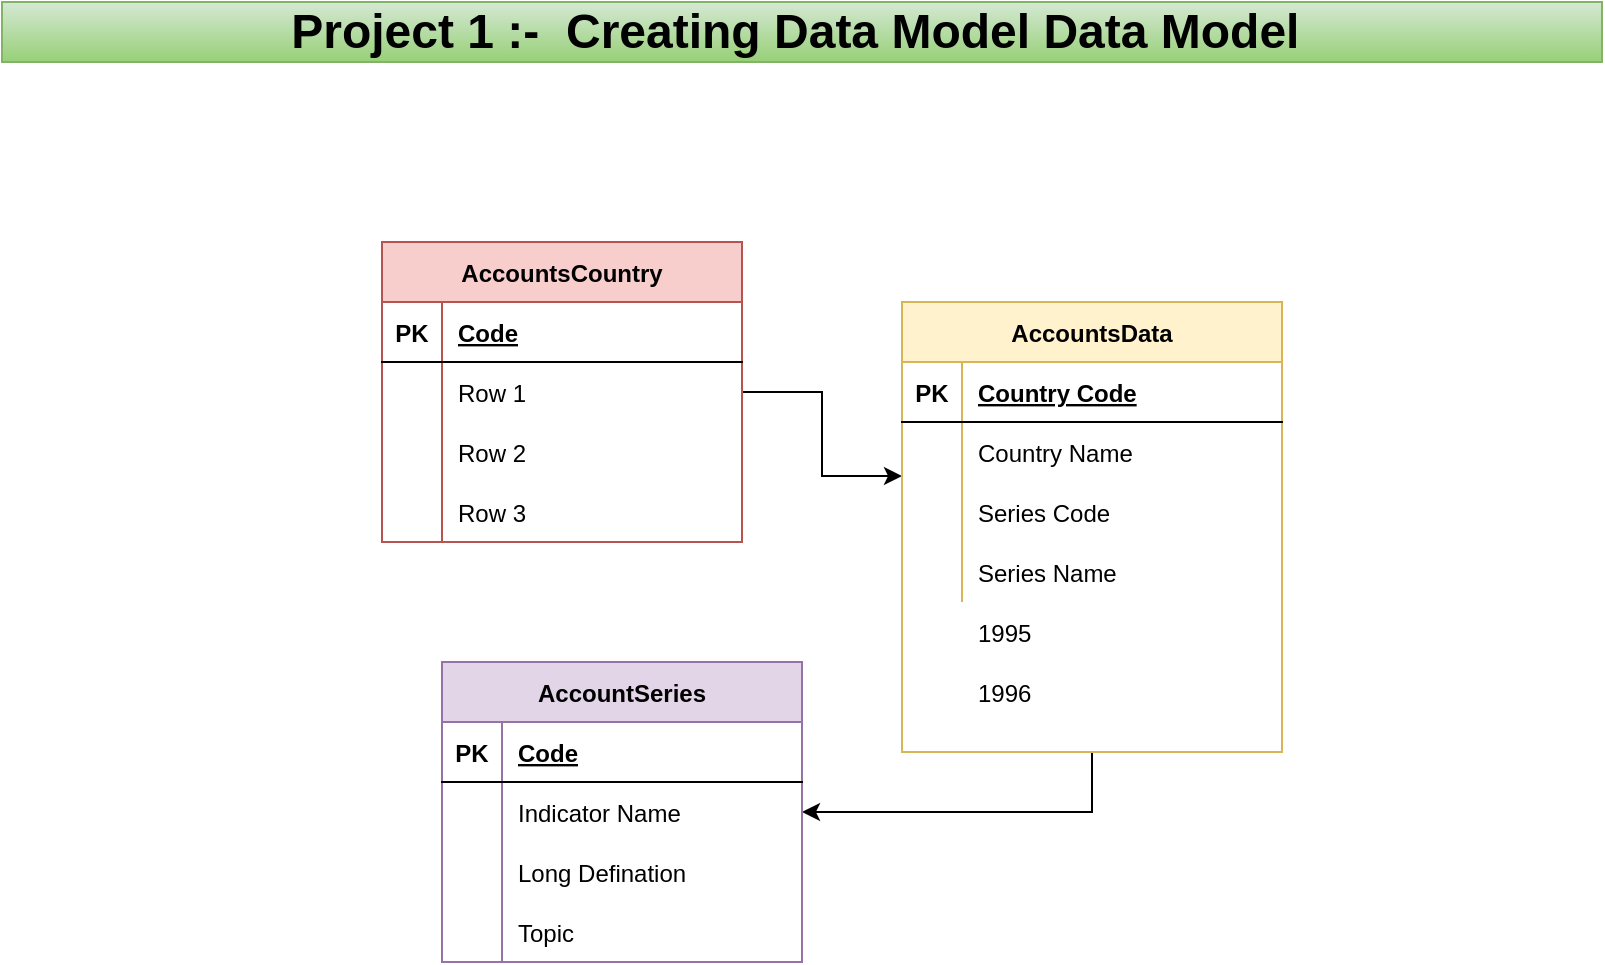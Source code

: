 <mxfile version="20.8.16" type="device"><diagram name="Page-1" id="9f46799a-70d6-7492-0946-bef42562c5a5"><mxGraphModel dx="1016" dy="598" grid="1" gridSize="10" guides="1" tooltips="1" connect="1" arrows="1" fold="1" page="1" pageScale="1" pageWidth="1100" pageHeight="850" background="none" math="0" shadow="0"><root><mxCell id="0"/><mxCell id="1" parent="0"/><mxCell id="anarbGOQSCT7dP3cIafP-10" value="&lt;b&gt;&lt;font style=&quot;font-size: 24px;&quot;&gt;Project 1 :-&amp;nbsp; Creating Data Model Data Model&amp;nbsp;&lt;/font&gt;&lt;/b&gt;" style="text;align=center;fillColor=#d5e8d4;html=1;verticalAlign=middle;whiteSpace=wrap;rounded=0;gradientColor=#97d077;strokeColor=#82b366;" parent="1" vertex="1"><mxGeometry x="50" y="50" width="800" height="30" as="geometry"/></mxCell><mxCell id="UaT44eiN__bxbXafqqsO-40" style="edgeStyle=orthogonalEdgeStyle;rounded=0;orthogonalLoop=1;jettySize=auto;html=1;entryX=0;entryY=-0.1;entryDx=0;entryDy=0;entryPerimeter=0;" edge="1" parent="1" source="UaT44eiN__bxbXafqqsO-1" target="UaT44eiN__bxbXafqqsO-21"><mxGeometry relative="1" as="geometry"/></mxCell><mxCell id="UaT44eiN__bxbXafqqsO-1" value="AccountsCountry" style="shape=table;startSize=30;container=1;collapsible=1;childLayout=tableLayout;fixedRows=1;rowLines=0;fontStyle=1;align=center;resizeLast=1;fillColor=#f8cecc;strokeColor=#b85450;" vertex="1" parent="1"><mxGeometry x="240" y="170" width="180" height="150" as="geometry"/></mxCell><mxCell id="UaT44eiN__bxbXafqqsO-2" value="" style="shape=tableRow;horizontal=0;startSize=0;swimlaneHead=0;swimlaneBody=0;fillColor=none;collapsible=0;dropTarget=0;points=[[0,0.5],[1,0.5]];portConstraint=eastwest;top=0;left=0;right=0;bottom=1;" vertex="1" parent="UaT44eiN__bxbXafqqsO-1"><mxGeometry y="30" width="180" height="30" as="geometry"/></mxCell><mxCell id="UaT44eiN__bxbXafqqsO-3" value="PK" style="shape=partialRectangle;connectable=0;fillColor=none;top=0;left=0;bottom=0;right=0;fontStyle=1;overflow=hidden;" vertex="1" parent="UaT44eiN__bxbXafqqsO-2"><mxGeometry width="30" height="30" as="geometry"><mxRectangle width="30" height="30" as="alternateBounds"/></mxGeometry></mxCell><mxCell id="UaT44eiN__bxbXafqqsO-4" value="Code" style="shape=partialRectangle;connectable=0;fillColor=none;top=0;left=0;bottom=0;right=0;align=left;spacingLeft=6;fontStyle=5;overflow=hidden;" vertex="1" parent="UaT44eiN__bxbXafqqsO-2"><mxGeometry x="30" width="150" height="30" as="geometry"><mxRectangle width="150" height="30" as="alternateBounds"/></mxGeometry></mxCell><mxCell id="UaT44eiN__bxbXafqqsO-5" value="" style="shape=tableRow;horizontal=0;startSize=0;swimlaneHead=0;swimlaneBody=0;fillColor=none;collapsible=0;dropTarget=0;points=[[0,0.5],[1,0.5]];portConstraint=eastwest;top=0;left=0;right=0;bottom=0;" vertex="1" parent="UaT44eiN__bxbXafqqsO-1"><mxGeometry y="60" width="180" height="30" as="geometry"/></mxCell><mxCell id="UaT44eiN__bxbXafqqsO-6" value="" style="shape=partialRectangle;connectable=0;fillColor=none;top=0;left=0;bottom=0;right=0;editable=1;overflow=hidden;" vertex="1" parent="UaT44eiN__bxbXafqqsO-5"><mxGeometry width="30" height="30" as="geometry"><mxRectangle width="30" height="30" as="alternateBounds"/></mxGeometry></mxCell><mxCell id="UaT44eiN__bxbXafqqsO-7" value="Row 1" style="shape=partialRectangle;connectable=0;fillColor=none;top=0;left=0;bottom=0;right=0;align=left;spacingLeft=6;overflow=hidden;" vertex="1" parent="UaT44eiN__bxbXafqqsO-5"><mxGeometry x="30" width="150" height="30" as="geometry"><mxRectangle width="150" height="30" as="alternateBounds"/></mxGeometry></mxCell><mxCell id="UaT44eiN__bxbXafqqsO-8" value="" style="shape=tableRow;horizontal=0;startSize=0;swimlaneHead=0;swimlaneBody=0;fillColor=none;collapsible=0;dropTarget=0;points=[[0,0.5],[1,0.5]];portConstraint=eastwest;top=0;left=0;right=0;bottom=0;" vertex="1" parent="UaT44eiN__bxbXafqqsO-1"><mxGeometry y="90" width="180" height="30" as="geometry"/></mxCell><mxCell id="UaT44eiN__bxbXafqqsO-9" value="" style="shape=partialRectangle;connectable=0;fillColor=none;top=0;left=0;bottom=0;right=0;editable=1;overflow=hidden;" vertex="1" parent="UaT44eiN__bxbXafqqsO-8"><mxGeometry width="30" height="30" as="geometry"><mxRectangle width="30" height="30" as="alternateBounds"/></mxGeometry></mxCell><mxCell id="UaT44eiN__bxbXafqqsO-10" value="Row 2" style="shape=partialRectangle;connectable=0;fillColor=none;top=0;left=0;bottom=0;right=0;align=left;spacingLeft=6;overflow=hidden;" vertex="1" parent="UaT44eiN__bxbXafqqsO-8"><mxGeometry x="30" width="150" height="30" as="geometry"><mxRectangle width="150" height="30" as="alternateBounds"/></mxGeometry></mxCell><mxCell id="UaT44eiN__bxbXafqqsO-11" value="" style="shape=tableRow;horizontal=0;startSize=0;swimlaneHead=0;swimlaneBody=0;fillColor=none;collapsible=0;dropTarget=0;points=[[0,0.5],[1,0.5]];portConstraint=eastwest;top=0;left=0;right=0;bottom=0;" vertex="1" parent="UaT44eiN__bxbXafqqsO-1"><mxGeometry y="120" width="180" height="30" as="geometry"/></mxCell><mxCell id="UaT44eiN__bxbXafqqsO-12" value="" style="shape=partialRectangle;connectable=0;fillColor=none;top=0;left=0;bottom=0;right=0;editable=1;overflow=hidden;" vertex="1" parent="UaT44eiN__bxbXafqqsO-11"><mxGeometry width="30" height="30" as="geometry"><mxRectangle width="30" height="30" as="alternateBounds"/></mxGeometry></mxCell><mxCell id="UaT44eiN__bxbXafqqsO-13" value="Row 3" style="shape=partialRectangle;connectable=0;fillColor=none;top=0;left=0;bottom=0;right=0;align=left;spacingLeft=6;overflow=hidden;" vertex="1" parent="UaT44eiN__bxbXafqqsO-11"><mxGeometry x="30" width="150" height="30" as="geometry"><mxRectangle width="150" height="30" as="alternateBounds"/></mxGeometry></mxCell><mxCell id="UaT44eiN__bxbXafqqsO-41" style="edgeStyle=orthogonalEdgeStyle;rounded=0;orthogonalLoop=1;jettySize=auto;html=1;entryX=1;entryY=0.5;entryDx=0;entryDy=0;" edge="1" parent="1" source="UaT44eiN__bxbXafqqsO-14" target="UaT44eiN__bxbXafqqsO-46"><mxGeometry relative="1" as="geometry"><mxPoint x="550" y="455" as="targetPoint"/></mxGeometry></mxCell><mxCell id="UaT44eiN__bxbXafqqsO-14" value="AccountsData" style="shape=table;startSize=30;container=1;collapsible=1;childLayout=tableLayout;fixedRows=1;rowLines=0;fontStyle=1;align=center;resizeLast=1;fillColor=#fff2cc;strokeColor=#d6b656;" vertex="1" parent="1"><mxGeometry x="500" y="200" width="190" height="225" as="geometry"><mxRectangle x="620" y="275" width="120" height="30" as="alternateBounds"/></mxGeometry></mxCell><mxCell id="UaT44eiN__bxbXafqqsO-15" value="" style="shape=tableRow;horizontal=0;startSize=0;swimlaneHead=0;swimlaneBody=0;fillColor=none;collapsible=0;dropTarget=0;points=[[0,0.5],[1,0.5]];portConstraint=eastwest;top=0;left=0;right=0;bottom=1;" vertex="1" parent="UaT44eiN__bxbXafqqsO-14"><mxGeometry y="30" width="190" height="30" as="geometry"/></mxCell><mxCell id="UaT44eiN__bxbXafqqsO-16" value="PK" style="shape=partialRectangle;connectable=0;fillColor=none;top=0;left=0;bottom=0;right=0;fontStyle=1;overflow=hidden;" vertex="1" parent="UaT44eiN__bxbXafqqsO-15"><mxGeometry width="30" height="30" as="geometry"><mxRectangle width="30" height="30" as="alternateBounds"/></mxGeometry></mxCell><mxCell id="UaT44eiN__bxbXafqqsO-17" value="Country Code" style="shape=partialRectangle;connectable=0;fillColor=none;top=0;left=0;bottom=0;right=0;align=left;spacingLeft=6;fontStyle=5;overflow=hidden;" vertex="1" parent="UaT44eiN__bxbXafqqsO-15"><mxGeometry x="30" width="160" height="30" as="geometry"><mxRectangle width="160" height="30" as="alternateBounds"/></mxGeometry></mxCell><mxCell id="UaT44eiN__bxbXafqqsO-18" value="" style="shape=tableRow;horizontal=0;startSize=0;swimlaneHead=0;swimlaneBody=0;fillColor=none;collapsible=0;dropTarget=0;points=[[0,0.5],[1,0.5]];portConstraint=eastwest;top=0;left=0;right=0;bottom=0;" vertex="1" parent="UaT44eiN__bxbXafqqsO-14"><mxGeometry y="60" width="190" height="30" as="geometry"/></mxCell><mxCell id="UaT44eiN__bxbXafqqsO-19" value="" style="shape=partialRectangle;connectable=0;fillColor=none;top=0;left=0;bottom=0;right=0;editable=1;overflow=hidden;" vertex="1" parent="UaT44eiN__bxbXafqqsO-18"><mxGeometry width="30" height="30" as="geometry"><mxRectangle width="30" height="30" as="alternateBounds"/></mxGeometry></mxCell><mxCell id="UaT44eiN__bxbXafqqsO-20" value="Country Name" style="shape=partialRectangle;connectable=0;fillColor=none;top=0;left=0;bottom=0;right=0;align=left;spacingLeft=6;overflow=hidden;" vertex="1" parent="UaT44eiN__bxbXafqqsO-18"><mxGeometry x="30" width="160" height="30" as="geometry"><mxRectangle width="160" height="30" as="alternateBounds"/></mxGeometry></mxCell><mxCell id="UaT44eiN__bxbXafqqsO-21" value="" style="shape=tableRow;horizontal=0;startSize=0;swimlaneHead=0;swimlaneBody=0;fillColor=none;collapsible=0;dropTarget=0;points=[[0,0.5],[1,0.5]];portConstraint=eastwest;top=0;left=0;right=0;bottom=0;" vertex="1" parent="UaT44eiN__bxbXafqqsO-14"><mxGeometry y="90" width="190" height="30" as="geometry"/></mxCell><mxCell id="UaT44eiN__bxbXafqqsO-22" value="" style="shape=partialRectangle;connectable=0;fillColor=none;top=0;left=0;bottom=0;right=0;editable=1;overflow=hidden;" vertex="1" parent="UaT44eiN__bxbXafqqsO-21"><mxGeometry width="30" height="30" as="geometry"><mxRectangle width="30" height="30" as="alternateBounds"/></mxGeometry></mxCell><mxCell id="UaT44eiN__bxbXafqqsO-23" value="Series Code" style="shape=partialRectangle;connectable=0;fillColor=none;top=0;left=0;bottom=0;right=0;align=left;spacingLeft=6;overflow=hidden;" vertex="1" parent="UaT44eiN__bxbXafqqsO-21"><mxGeometry x="30" width="160" height="30" as="geometry"><mxRectangle width="160" height="30" as="alternateBounds"/></mxGeometry></mxCell><mxCell id="UaT44eiN__bxbXafqqsO-24" value="" style="shape=tableRow;horizontal=0;startSize=0;swimlaneHead=0;swimlaneBody=0;fillColor=none;collapsible=0;dropTarget=0;points=[[0,0.5],[1,0.5]];portConstraint=eastwest;top=0;left=0;right=0;bottom=0;" vertex="1" parent="UaT44eiN__bxbXafqqsO-14"><mxGeometry y="120" width="190" height="30" as="geometry"/></mxCell><mxCell id="UaT44eiN__bxbXafqqsO-25" value="" style="shape=partialRectangle;connectable=0;fillColor=none;top=0;left=0;bottom=0;right=0;editable=1;overflow=hidden;" vertex="1" parent="UaT44eiN__bxbXafqqsO-24"><mxGeometry width="30" height="30" as="geometry"><mxRectangle width="30" height="30" as="alternateBounds"/></mxGeometry></mxCell><mxCell id="UaT44eiN__bxbXafqqsO-26" value="Series Name" style="shape=partialRectangle;connectable=0;fillColor=none;top=0;left=0;bottom=0;right=0;align=left;spacingLeft=6;overflow=hidden;" vertex="1" parent="UaT44eiN__bxbXafqqsO-24"><mxGeometry x="30" width="160" height="30" as="geometry"><mxRectangle width="160" height="30" as="alternateBounds"/></mxGeometry></mxCell><mxCell id="UaT44eiN__bxbXafqqsO-42" value="AccountSeries" style="shape=table;startSize=30;container=1;collapsible=1;childLayout=tableLayout;fixedRows=1;rowLines=0;fontStyle=1;align=center;resizeLast=1;fillColor=#e1d5e7;strokeColor=#9673a6;" vertex="1" parent="1"><mxGeometry x="270" y="380" width="180" height="150" as="geometry"/></mxCell><mxCell id="UaT44eiN__bxbXafqqsO-43" value="" style="shape=tableRow;horizontal=0;startSize=0;swimlaneHead=0;swimlaneBody=0;fillColor=none;collapsible=0;dropTarget=0;points=[[0,0.5],[1,0.5]];portConstraint=eastwest;top=0;left=0;right=0;bottom=1;" vertex="1" parent="UaT44eiN__bxbXafqqsO-42"><mxGeometry y="30" width="180" height="30" as="geometry"/></mxCell><mxCell id="UaT44eiN__bxbXafqqsO-44" value="PK" style="shape=partialRectangle;connectable=0;fillColor=none;top=0;left=0;bottom=0;right=0;fontStyle=1;overflow=hidden;" vertex="1" parent="UaT44eiN__bxbXafqqsO-43"><mxGeometry width="30" height="30" as="geometry"><mxRectangle width="30" height="30" as="alternateBounds"/></mxGeometry></mxCell><mxCell id="UaT44eiN__bxbXafqqsO-45" value="Code" style="shape=partialRectangle;connectable=0;fillColor=none;top=0;left=0;bottom=0;right=0;align=left;spacingLeft=6;fontStyle=5;overflow=hidden;" vertex="1" parent="UaT44eiN__bxbXafqqsO-43"><mxGeometry x="30" width="150" height="30" as="geometry"><mxRectangle width="150" height="30" as="alternateBounds"/></mxGeometry></mxCell><mxCell id="UaT44eiN__bxbXafqqsO-46" value="" style="shape=tableRow;horizontal=0;startSize=0;swimlaneHead=0;swimlaneBody=0;fillColor=none;collapsible=0;dropTarget=0;points=[[0,0.5],[1,0.5]];portConstraint=eastwest;top=0;left=0;right=0;bottom=0;" vertex="1" parent="UaT44eiN__bxbXafqqsO-42"><mxGeometry y="60" width="180" height="30" as="geometry"/></mxCell><mxCell id="UaT44eiN__bxbXafqqsO-47" value="" style="shape=partialRectangle;connectable=0;fillColor=none;top=0;left=0;bottom=0;right=0;editable=1;overflow=hidden;" vertex="1" parent="UaT44eiN__bxbXafqqsO-46"><mxGeometry width="30" height="30" as="geometry"><mxRectangle width="30" height="30" as="alternateBounds"/></mxGeometry></mxCell><mxCell id="UaT44eiN__bxbXafqqsO-48" value="Indicator Name    " style="shape=partialRectangle;connectable=0;fillColor=none;top=0;left=0;bottom=0;right=0;align=left;spacingLeft=6;overflow=hidden;" vertex="1" parent="UaT44eiN__bxbXafqqsO-46"><mxGeometry x="30" width="150" height="30" as="geometry"><mxRectangle width="150" height="30" as="alternateBounds"/></mxGeometry></mxCell><mxCell id="UaT44eiN__bxbXafqqsO-49" value="" style="shape=tableRow;horizontal=0;startSize=0;swimlaneHead=0;swimlaneBody=0;fillColor=none;collapsible=0;dropTarget=0;points=[[0,0.5],[1,0.5]];portConstraint=eastwest;top=0;left=0;right=0;bottom=0;" vertex="1" parent="UaT44eiN__bxbXafqqsO-42"><mxGeometry y="90" width="180" height="30" as="geometry"/></mxCell><mxCell id="UaT44eiN__bxbXafqqsO-50" value="" style="shape=partialRectangle;connectable=0;fillColor=none;top=0;left=0;bottom=0;right=0;editable=1;overflow=hidden;" vertex="1" parent="UaT44eiN__bxbXafqqsO-49"><mxGeometry width="30" height="30" as="geometry"><mxRectangle width="30" height="30" as="alternateBounds"/></mxGeometry></mxCell><mxCell id="UaT44eiN__bxbXafqqsO-51" value="Long Defination" style="shape=partialRectangle;connectable=0;fillColor=none;top=0;left=0;bottom=0;right=0;align=left;spacingLeft=6;overflow=hidden;" vertex="1" parent="UaT44eiN__bxbXafqqsO-49"><mxGeometry x="30" width="150" height="30" as="geometry"><mxRectangle width="150" height="30" as="alternateBounds"/></mxGeometry></mxCell><mxCell id="UaT44eiN__bxbXafqqsO-52" value="" style="shape=tableRow;horizontal=0;startSize=0;swimlaneHead=0;swimlaneBody=0;fillColor=none;collapsible=0;dropTarget=0;points=[[0,0.5],[1,0.5]];portConstraint=eastwest;top=0;left=0;right=0;bottom=0;" vertex="1" parent="UaT44eiN__bxbXafqqsO-42"><mxGeometry y="120" width="180" height="30" as="geometry"/></mxCell><mxCell id="UaT44eiN__bxbXafqqsO-53" value="" style="shape=partialRectangle;connectable=0;fillColor=none;top=0;left=0;bottom=0;right=0;editable=1;overflow=hidden;" vertex="1" parent="UaT44eiN__bxbXafqqsO-52"><mxGeometry width="30" height="30" as="geometry"><mxRectangle width="30" height="30" as="alternateBounds"/></mxGeometry></mxCell><mxCell id="UaT44eiN__bxbXafqqsO-54" value="Topic" style="shape=partialRectangle;connectable=0;fillColor=none;top=0;left=0;bottom=0;right=0;align=left;spacingLeft=6;overflow=hidden;" vertex="1" parent="UaT44eiN__bxbXafqqsO-52"><mxGeometry x="30" width="150" height="30" as="geometry"><mxRectangle width="150" height="30" as="alternateBounds"/></mxGeometry></mxCell><mxCell id="UaT44eiN__bxbXafqqsO-56" value="1995" style="shape=partialRectangle;connectable=0;fillColor=none;top=0;left=0;bottom=0;right=0;align=left;spacingLeft=6;overflow=hidden;" vertex="1" parent="1"><mxGeometry x="530" y="350" width="150" height="30" as="geometry"><mxRectangle width="150" height="30" as="alternateBounds"/></mxGeometry></mxCell><mxCell id="UaT44eiN__bxbXafqqsO-71" value="1996" style="shape=partialRectangle;connectable=0;fillColor=none;top=0;left=0;bottom=0;right=0;align=left;spacingLeft=6;overflow=hidden;" vertex="1" parent="1"><mxGeometry x="530" y="380" width="150" height="30" as="geometry"><mxRectangle width="150" height="30" as="alternateBounds"/></mxGeometry></mxCell></root></mxGraphModel></diagram></mxfile>